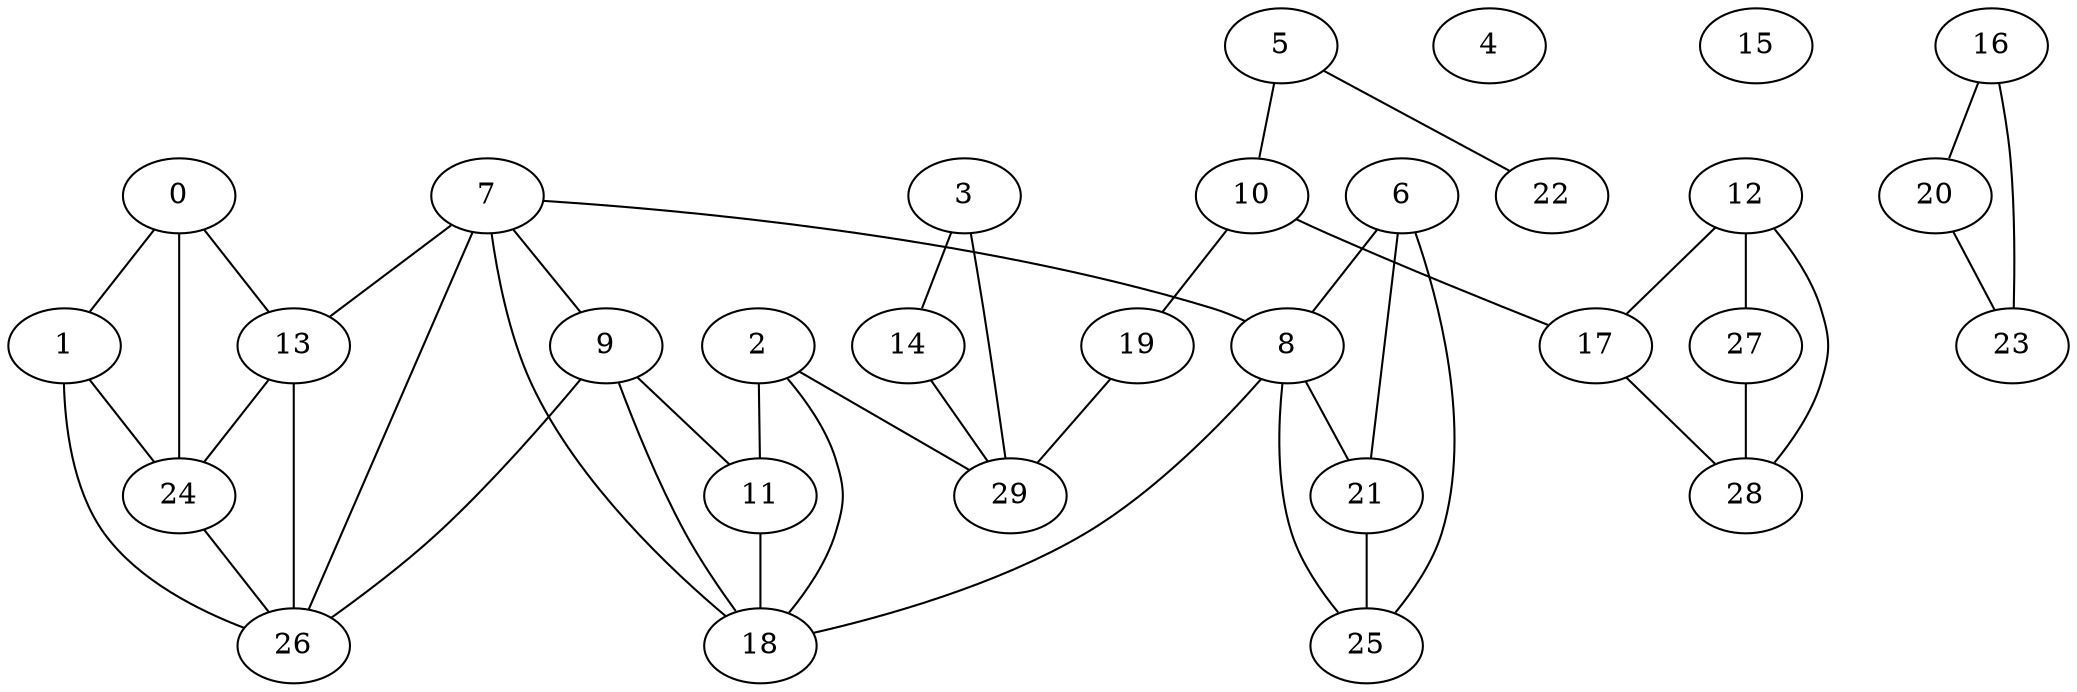 graph G {
  "0";
  "1";
  "2";
  "3";
  "4";
  "5";
  "6";
  "7";
  "8";
  "9";
  "10";
  "11";
  "12";
  "13";
  "14";
  "15";
  "16";
  "17";
  "18";
  "19";
  "20";
  "21";
  "22";
  "23";
  "24";
  "25";
  "26";
  "27";
  "28";
  "29";
    "16" -- "20";
    "6" -- "21";
    "7" -- "26";
    "20" -- "23";
    "21" -- "25";
    "8" -- "25";
    "5" -- "10";
    "12" -- "28";
    "8" -- "18";
    "9" -- "11";
    "5" -- "22";
    "2" -- "11";
    "8" -- "21";
    "27" -- "28";
    "9" -- "26";
    "1" -- "24";
    "6" -- "8";
    "13" -- "26";
    "2" -- "29";
    "7" -- "13";
    "24" -- "26";
    "0" -- "1";
    "12" -- "27";
    "0" -- "13";
    "10" -- "17";
    "19" -- "29";
    "7" -- "9";
    "1" -- "26";
    "6" -- "25";
    "7" -- "18";
    "12" -- "17";
    "3" -- "14";
    "3" -- "29";
    "14" -- "29";
    "17" -- "28";
    "9" -- "18";
    "16" -- "23";
    "2" -- "18";
    "10" -- "19";
    "11" -- "18";
    "0" -- "24";
    "7" -- "8";
    "13" -- "24";
}
